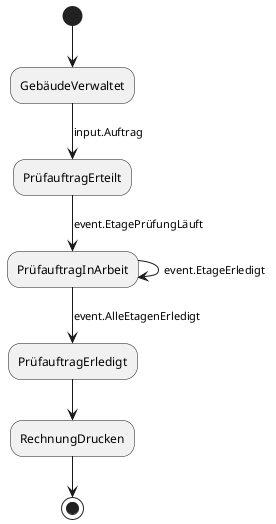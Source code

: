 @startuml
(*) --> GebäudeVerwaltet
--> [input.Auftrag] PrüfauftragErteilt
--> [event.EtagePrüfungLäuft] PrüfauftragInArbeit
--> [event.EtageErledigt] PrüfauftragInArbeit
--> [event.AlleEtagenErledigt] PrüfauftragErledigt
--> RechnungDrucken
--> (*)
@enduml
